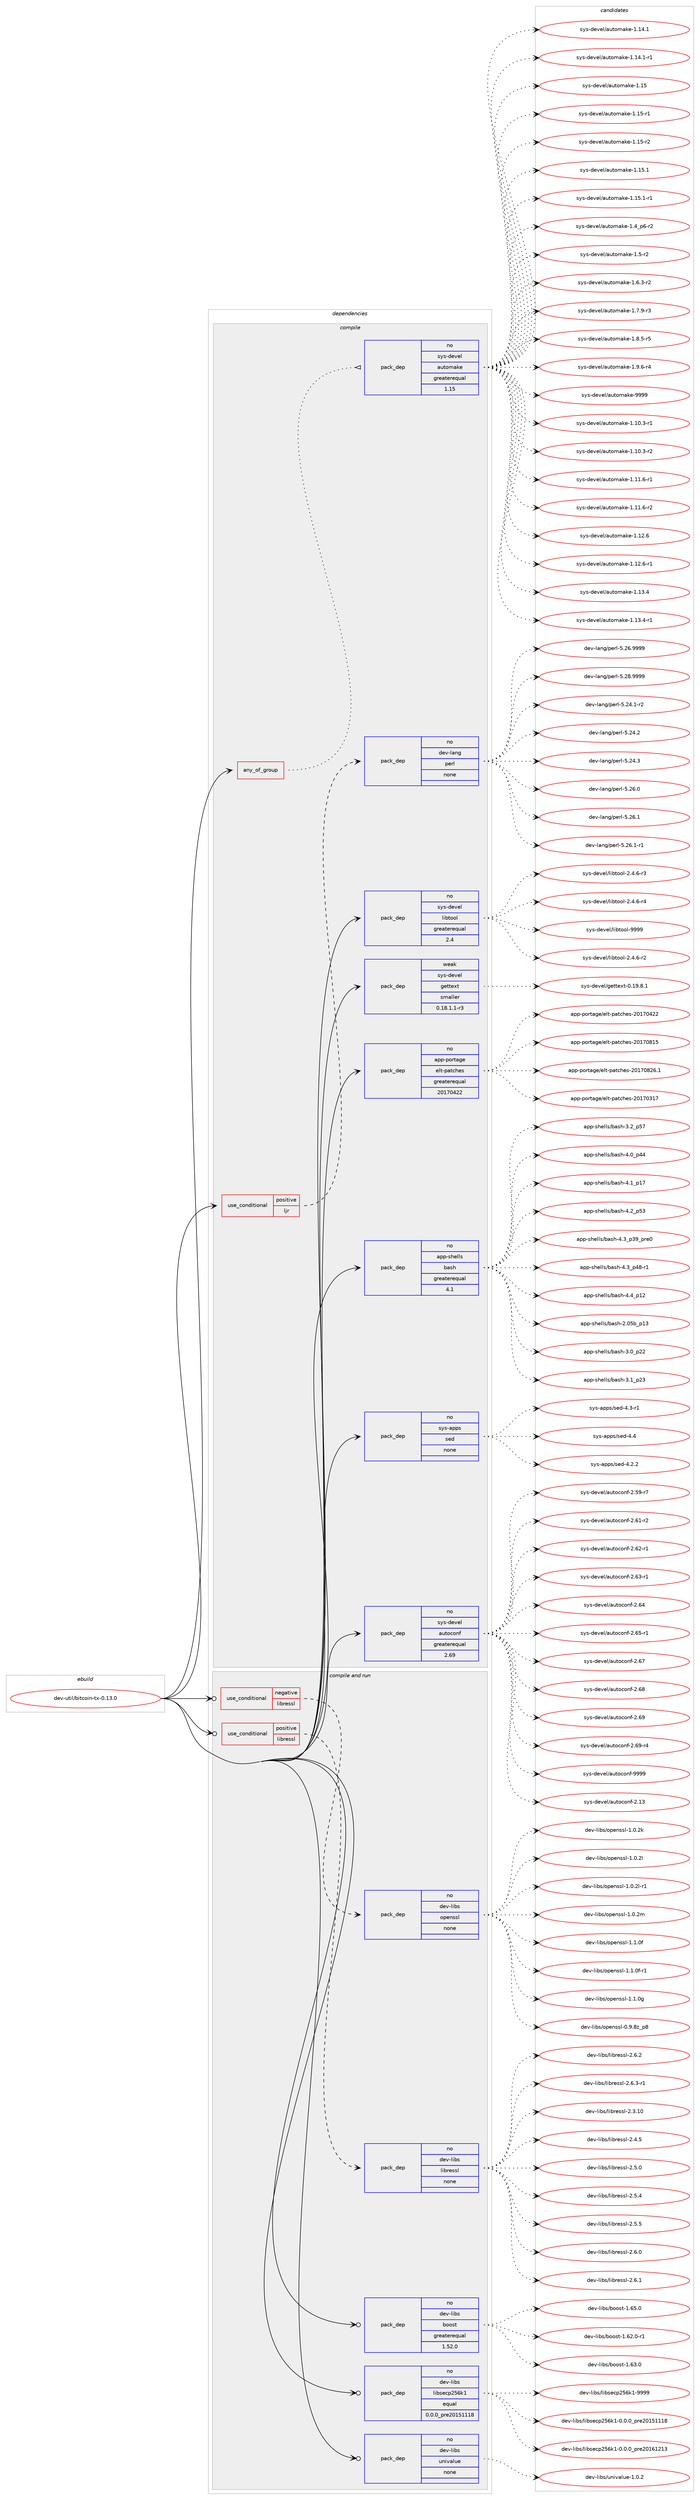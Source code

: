 digraph prolog {

# *************
# Graph options
# *************

newrank=true;
concentrate=true;
compound=true;
graph [rankdir=LR,fontname=Helvetica,fontsize=10,ranksep=1.5];#, ranksep=2.5, nodesep=0.2];
edge  [arrowhead=vee];
node  [fontname=Helvetica,fontsize=10];

# **********
# The ebuild
# **********

subgraph cluster_leftcol {
color=gray;
rank=same;
label=<<i>ebuild</i>>;
id [label="dev-util/bitcoin-tx-0.13.0", color=red, width=4, href="../dev-util/bitcoin-tx-0.13.0.svg"];
}

# ****************
# The dependencies
# ****************

subgraph cluster_midcol {
color=gray;
label=<<i>dependencies</i>>;
subgraph cluster_compile {
fillcolor="#eeeeee";
style=filled;
label=<<i>compile</i>>;
subgraph any4150 {
dependency281987 [label=<<TABLE BORDER="0" CELLBORDER="1" CELLSPACING="0" CELLPADDING="4"><TR><TD CELLPADDING="10">any_of_group</TD></TR></TABLE>>, shape=none, color=red];subgraph pack200466 {
dependency281988 [label=<<TABLE BORDER="0" CELLBORDER="1" CELLSPACING="0" CELLPADDING="4" WIDTH="220"><TR><TD ROWSPAN="6" CELLPADDING="30">pack_dep</TD></TR><TR><TD WIDTH="110">no</TD></TR><TR><TD>sys-devel</TD></TR><TR><TD>automake</TD></TR><TR><TD>greaterequal</TD></TR><TR><TD>1.15</TD></TR></TABLE>>, shape=none, color=blue];
}
dependency281987:e -> dependency281988:w [weight=20,style="dotted",arrowhead="oinv"];
}
id:e -> dependency281987:w [weight=20,style="solid",arrowhead="vee"];
subgraph cond77323 {
dependency281989 [label=<<TABLE BORDER="0" CELLBORDER="1" CELLSPACING="0" CELLPADDING="4"><TR><TD ROWSPAN="3" CELLPADDING="10">use_conditional</TD></TR><TR><TD>positive</TD></TR><TR><TD>ljr</TD></TR></TABLE>>, shape=none, color=red];
subgraph pack200467 {
dependency281990 [label=<<TABLE BORDER="0" CELLBORDER="1" CELLSPACING="0" CELLPADDING="4" WIDTH="220"><TR><TD ROWSPAN="6" CELLPADDING="30">pack_dep</TD></TR><TR><TD WIDTH="110">no</TD></TR><TR><TD>dev-lang</TD></TR><TR><TD>perl</TD></TR><TR><TD>none</TD></TR><TR><TD></TD></TR></TABLE>>, shape=none, color=blue];
}
dependency281989:e -> dependency281990:w [weight=20,style="dashed",arrowhead="vee"];
}
id:e -> dependency281989:w [weight=20,style="solid",arrowhead="vee"];
subgraph pack200468 {
dependency281991 [label=<<TABLE BORDER="0" CELLBORDER="1" CELLSPACING="0" CELLPADDING="4" WIDTH="220"><TR><TD ROWSPAN="6" CELLPADDING="30">pack_dep</TD></TR><TR><TD WIDTH="110">no</TD></TR><TR><TD>app-portage</TD></TR><TR><TD>elt-patches</TD></TR><TR><TD>greaterequal</TD></TR><TR><TD>20170422</TD></TR></TABLE>>, shape=none, color=blue];
}
id:e -> dependency281991:w [weight=20,style="solid",arrowhead="vee"];
subgraph pack200469 {
dependency281992 [label=<<TABLE BORDER="0" CELLBORDER="1" CELLSPACING="0" CELLPADDING="4" WIDTH="220"><TR><TD ROWSPAN="6" CELLPADDING="30">pack_dep</TD></TR><TR><TD WIDTH="110">no</TD></TR><TR><TD>app-shells</TD></TR><TR><TD>bash</TD></TR><TR><TD>greaterequal</TD></TR><TR><TD>4.1</TD></TR></TABLE>>, shape=none, color=blue];
}
id:e -> dependency281992:w [weight=20,style="solid",arrowhead="vee"];
subgraph pack200470 {
dependency281993 [label=<<TABLE BORDER="0" CELLBORDER="1" CELLSPACING="0" CELLPADDING="4" WIDTH="220"><TR><TD ROWSPAN="6" CELLPADDING="30">pack_dep</TD></TR><TR><TD WIDTH="110">no</TD></TR><TR><TD>sys-apps</TD></TR><TR><TD>sed</TD></TR><TR><TD>none</TD></TR><TR><TD></TD></TR></TABLE>>, shape=none, color=blue];
}
id:e -> dependency281993:w [weight=20,style="solid",arrowhead="vee"];
subgraph pack200471 {
dependency281994 [label=<<TABLE BORDER="0" CELLBORDER="1" CELLSPACING="0" CELLPADDING="4" WIDTH="220"><TR><TD ROWSPAN="6" CELLPADDING="30">pack_dep</TD></TR><TR><TD WIDTH="110">no</TD></TR><TR><TD>sys-devel</TD></TR><TR><TD>autoconf</TD></TR><TR><TD>greaterequal</TD></TR><TR><TD>2.69</TD></TR></TABLE>>, shape=none, color=blue];
}
id:e -> dependency281994:w [weight=20,style="solid",arrowhead="vee"];
subgraph pack200472 {
dependency281995 [label=<<TABLE BORDER="0" CELLBORDER="1" CELLSPACING="0" CELLPADDING="4" WIDTH="220"><TR><TD ROWSPAN="6" CELLPADDING="30">pack_dep</TD></TR><TR><TD WIDTH="110">no</TD></TR><TR><TD>sys-devel</TD></TR><TR><TD>libtool</TD></TR><TR><TD>greaterequal</TD></TR><TR><TD>2.4</TD></TR></TABLE>>, shape=none, color=blue];
}
id:e -> dependency281995:w [weight=20,style="solid",arrowhead="vee"];
subgraph pack200473 {
dependency281996 [label=<<TABLE BORDER="0" CELLBORDER="1" CELLSPACING="0" CELLPADDING="4" WIDTH="220"><TR><TD ROWSPAN="6" CELLPADDING="30">pack_dep</TD></TR><TR><TD WIDTH="110">weak</TD></TR><TR><TD>sys-devel</TD></TR><TR><TD>gettext</TD></TR><TR><TD>smaller</TD></TR><TR><TD>0.18.1.1-r3</TD></TR></TABLE>>, shape=none, color=blue];
}
id:e -> dependency281996:w [weight=20,style="solid",arrowhead="vee"];
}
subgraph cluster_compileandrun {
fillcolor="#eeeeee";
style=filled;
label=<<i>compile and run</i>>;
subgraph cond77324 {
dependency281997 [label=<<TABLE BORDER="0" CELLBORDER="1" CELLSPACING="0" CELLPADDING="4"><TR><TD ROWSPAN="3" CELLPADDING="10">use_conditional</TD></TR><TR><TD>negative</TD></TR><TR><TD>libressl</TD></TR></TABLE>>, shape=none, color=red];
subgraph pack200474 {
dependency281998 [label=<<TABLE BORDER="0" CELLBORDER="1" CELLSPACING="0" CELLPADDING="4" WIDTH="220"><TR><TD ROWSPAN="6" CELLPADDING="30">pack_dep</TD></TR><TR><TD WIDTH="110">no</TD></TR><TR><TD>dev-libs</TD></TR><TR><TD>openssl</TD></TR><TR><TD>none</TD></TR><TR><TD></TD></TR></TABLE>>, shape=none, color=blue];
}
dependency281997:e -> dependency281998:w [weight=20,style="dashed",arrowhead="vee"];
}
id:e -> dependency281997:w [weight=20,style="solid",arrowhead="odotvee"];
subgraph cond77325 {
dependency281999 [label=<<TABLE BORDER="0" CELLBORDER="1" CELLSPACING="0" CELLPADDING="4"><TR><TD ROWSPAN="3" CELLPADDING="10">use_conditional</TD></TR><TR><TD>positive</TD></TR><TR><TD>libressl</TD></TR></TABLE>>, shape=none, color=red];
subgraph pack200475 {
dependency282000 [label=<<TABLE BORDER="0" CELLBORDER="1" CELLSPACING="0" CELLPADDING="4" WIDTH="220"><TR><TD ROWSPAN="6" CELLPADDING="30">pack_dep</TD></TR><TR><TD WIDTH="110">no</TD></TR><TR><TD>dev-libs</TD></TR><TR><TD>libressl</TD></TR><TR><TD>none</TD></TR><TR><TD></TD></TR></TABLE>>, shape=none, color=blue];
}
dependency281999:e -> dependency282000:w [weight=20,style="dashed",arrowhead="vee"];
}
id:e -> dependency281999:w [weight=20,style="solid",arrowhead="odotvee"];
subgraph pack200476 {
dependency282001 [label=<<TABLE BORDER="0" CELLBORDER="1" CELLSPACING="0" CELLPADDING="4" WIDTH="220"><TR><TD ROWSPAN="6" CELLPADDING="30">pack_dep</TD></TR><TR><TD WIDTH="110">no</TD></TR><TR><TD>dev-libs</TD></TR><TR><TD>boost</TD></TR><TR><TD>greaterequal</TD></TR><TR><TD>1.52.0</TD></TR></TABLE>>, shape=none, color=blue];
}
id:e -> dependency282001:w [weight=20,style="solid",arrowhead="odotvee"];
subgraph pack200477 {
dependency282002 [label=<<TABLE BORDER="0" CELLBORDER="1" CELLSPACING="0" CELLPADDING="4" WIDTH="220"><TR><TD ROWSPAN="6" CELLPADDING="30">pack_dep</TD></TR><TR><TD WIDTH="110">no</TD></TR><TR><TD>dev-libs</TD></TR><TR><TD>libsecp256k1</TD></TR><TR><TD>equal</TD></TR><TR><TD>0.0.0_pre20151118</TD></TR></TABLE>>, shape=none, color=blue];
}
id:e -> dependency282002:w [weight=20,style="solid",arrowhead="odotvee"];
subgraph pack200478 {
dependency282003 [label=<<TABLE BORDER="0" CELLBORDER="1" CELLSPACING="0" CELLPADDING="4" WIDTH="220"><TR><TD ROWSPAN="6" CELLPADDING="30">pack_dep</TD></TR><TR><TD WIDTH="110">no</TD></TR><TR><TD>dev-libs</TD></TR><TR><TD>univalue</TD></TR><TR><TD>none</TD></TR><TR><TD></TD></TR></TABLE>>, shape=none, color=blue];
}
id:e -> dependency282003:w [weight=20,style="solid",arrowhead="odotvee"];
}
subgraph cluster_run {
fillcolor="#eeeeee";
style=filled;
label=<<i>run</i>>;
}
}

# **************
# The candidates
# **************

subgraph cluster_choices {
rank=same;
color=gray;
label=<<i>candidates</i>>;

subgraph choice200466 {
color=black;
nodesep=1;
choice11512111545100101118101108479711711611110997107101454946494846514511449 [label="sys-devel/automake-1.10.3-r1", color=red, width=4,href="../sys-devel/automake-1.10.3-r1.svg"];
choice11512111545100101118101108479711711611110997107101454946494846514511450 [label="sys-devel/automake-1.10.3-r2", color=red, width=4,href="../sys-devel/automake-1.10.3-r2.svg"];
choice11512111545100101118101108479711711611110997107101454946494946544511449 [label="sys-devel/automake-1.11.6-r1", color=red, width=4,href="../sys-devel/automake-1.11.6-r1.svg"];
choice11512111545100101118101108479711711611110997107101454946494946544511450 [label="sys-devel/automake-1.11.6-r2", color=red, width=4,href="../sys-devel/automake-1.11.6-r2.svg"];
choice1151211154510010111810110847971171161111099710710145494649504654 [label="sys-devel/automake-1.12.6", color=red, width=4,href="../sys-devel/automake-1.12.6.svg"];
choice11512111545100101118101108479711711611110997107101454946495046544511449 [label="sys-devel/automake-1.12.6-r1", color=red, width=4,href="../sys-devel/automake-1.12.6-r1.svg"];
choice1151211154510010111810110847971171161111099710710145494649514652 [label="sys-devel/automake-1.13.4", color=red, width=4,href="../sys-devel/automake-1.13.4.svg"];
choice11512111545100101118101108479711711611110997107101454946495146524511449 [label="sys-devel/automake-1.13.4-r1", color=red, width=4,href="../sys-devel/automake-1.13.4-r1.svg"];
choice1151211154510010111810110847971171161111099710710145494649524649 [label="sys-devel/automake-1.14.1", color=red, width=4,href="../sys-devel/automake-1.14.1.svg"];
choice11512111545100101118101108479711711611110997107101454946495246494511449 [label="sys-devel/automake-1.14.1-r1", color=red, width=4,href="../sys-devel/automake-1.14.1-r1.svg"];
choice115121115451001011181011084797117116111109971071014549464953 [label="sys-devel/automake-1.15", color=red, width=4,href="../sys-devel/automake-1.15.svg"];
choice1151211154510010111810110847971171161111099710710145494649534511449 [label="sys-devel/automake-1.15-r1", color=red, width=4,href="../sys-devel/automake-1.15-r1.svg"];
choice1151211154510010111810110847971171161111099710710145494649534511450 [label="sys-devel/automake-1.15-r2", color=red, width=4,href="../sys-devel/automake-1.15-r2.svg"];
choice1151211154510010111810110847971171161111099710710145494649534649 [label="sys-devel/automake-1.15.1", color=red, width=4,href="../sys-devel/automake-1.15.1.svg"];
choice11512111545100101118101108479711711611110997107101454946495346494511449 [label="sys-devel/automake-1.15.1-r1", color=red, width=4,href="../sys-devel/automake-1.15.1-r1.svg"];
choice115121115451001011181011084797117116111109971071014549465295112544511450 [label="sys-devel/automake-1.4_p6-r2", color=red, width=4,href="../sys-devel/automake-1.4_p6-r2.svg"];
choice11512111545100101118101108479711711611110997107101454946534511450 [label="sys-devel/automake-1.5-r2", color=red, width=4,href="../sys-devel/automake-1.5-r2.svg"];
choice115121115451001011181011084797117116111109971071014549465446514511450 [label="sys-devel/automake-1.6.3-r2", color=red, width=4,href="../sys-devel/automake-1.6.3-r2.svg"];
choice115121115451001011181011084797117116111109971071014549465546574511451 [label="sys-devel/automake-1.7.9-r3", color=red, width=4,href="../sys-devel/automake-1.7.9-r3.svg"];
choice115121115451001011181011084797117116111109971071014549465646534511453 [label="sys-devel/automake-1.8.5-r5", color=red, width=4,href="../sys-devel/automake-1.8.5-r5.svg"];
choice115121115451001011181011084797117116111109971071014549465746544511452 [label="sys-devel/automake-1.9.6-r4", color=red, width=4,href="../sys-devel/automake-1.9.6-r4.svg"];
choice115121115451001011181011084797117116111109971071014557575757 [label="sys-devel/automake-9999", color=red, width=4,href="../sys-devel/automake-9999.svg"];
dependency281988:e -> choice11512111545100101118101108479711711611110997107101454946494846514511449:w [style=dotted,weight="100"];
dependency281988:e -> choice11512111545100101118101108479711711611110997107101454946494846514511450:w [style=dotted,weight="100"];
dependency281988:e -> choice11512111545100101118101108479711711611110997107101454946494946544511449:w [style=dotted,weight="100"];
dependency281988:e -> choice11512111545100101118101108479711711611110997107101454946494946544511450:w [style=dotted,weight="100"];
dependency281988:e -> choice1151211154510010111810110847971171161111099710710145494649504654:w [style=dotted,weight="100"];
dependency281988:e -> choice11512111545100101118101108479711711611110997107101454946495046544511449:w [style=dotted,weight="100"];
dependency281988:e -> choice1151211154510010111810110847971171161111099710710145494649514652:w [style=dotted,weight="100"];
dependency281988:e -> choice11512111545100101118101108479711711611110997107101454946495146524511449:w [style=dotted,weight="100"];
dependency281988:e -> choice1151211154510010111810110847971171161111099710710145494649524649:w [style=dotted,weight="100"];
dependency281988:e -> choice11512111545100101118101108479711711611110997107101454946495246494511449:w [style=dotted,weight="100"];
dependency281988:e -> choice115121115451001011181011084797117116111109971071014549464953:w [style=dotted,weight="100"];
dependency281988:e -> choice1151211154510010111810110847971171161111099710710145494649534511449:w [style=dotted,weight="100"];
dependency281988:e -> choice1151211154510010111810110847971171161111099710710145494649534511450:w [style=dotted,weight="100"];
dependency281988:e -> choice1151211154510010111810110847971171161111099710710145494649534649:w [style=dotted,weight="100"];
dependency281988:e -> choice11512111545100101118101108479711711611110997107101454946495346494511449:w [style=dotted,weight="100"];
dependency281988:e -> choice115121115451001011181011084797117116111109971071014549465295112544511450:w [style=dotted,weight="100"];
dependency281988:e -> choice11512111545100101118101108479711711611110997107101454946534511450:w [style=dotted,weight="100"];
dependency281988:e -> choice115121115451001011181011084797117116111109971071014549465446514511450:w [style=dotted,weight="100"];
dependency281988:e -> choice115121115451001011181011084797117116111109971071014549465546574511451:w [style=dotted,weight="100"];
dependency281988:e -> choice115121115451001011181011084797117116111109971071014549465646534511453:w [style=dotted,weight="100"];
dependency281988:e -> choice115121115451001011181011084797117116111109971071014549465746544511452:w [style=dotted,weight="100"];
dependency281988:e -> choice115121115451001011181011084797117116111109971071014557575757:w [style=dotted,weight="100"];
}
subgraph choice200467 {
color=black;
nodesep=1;
choice100101118451089711010347112101114108455346505246494511450 [label="dev-lang/perl-5.24.1-r2", color=red, width=4,href="../dev-lang/perl-5.24.1-r2.svg"];
choice10010111845108971101034711210111410845534650524650 [label="dev-lang/perl-5.24.2", color=red, width=4,href="../dev-lang/perl-5.24.2.svg"];
choice10010111845108971101034711210111410845534650524651 [label="dev-lang/perl-5.24.3", color=red, width=4,href="../dev-lang/perl-5.24.3.svg"];
choice10010111845108971101034711210111410845534650544648 [label="dev-lang/perl-5.26.0", color=red, width=4,href="../dev-lang/perl-5.26.0.svg"];
choice10010111845108971101034711210111410845534650544649 [label="dev-lang/perl-5.26.1", color=red, width=4,href="../dev-lang/perl-5.26.1.svg"];
choice100101118451089711010347112101114108455346505446494511449 [label="dev-lang/perl-5.26.1-r1", color=red, width=4,href="../dev-lang/perl-5.26.1-r1.svg"];
choice10010111845108971101034711210111410845534650544657575757 [label="dev-lang/perl-5.26.9999", color=red, width=4,href="../dev-lang/perl-5.26.9999.svg"];
choice10010111845108971101034711210111410845534650564657575757 [label="dev-lang/perl-5.28.9999", color=red, width=4,href="../dev-lang/perl-5.28.9999.svg"];
dependency281990:e -> choice100101118451089711010347112101114108455346505246494511450:w [style=dotted,weight="100"];
dependency281990:e -> choice10010111845108971101034711210111410845534650524650:w [style=dotted,weight="100"];
dependency281990:e -> choice10010111845108971101034711210111410845534650524651:w [style=dotted,weight="100"];
dependency281990:e -> choice10010111845108971101034711210111410845534650544648:w [style=dotted,weight="100"];
dependency281990:e -> choice10010111845108971101034711210111410845534650544649:w [style=dotted,weight="100"];
dependency281990:e -> choice100101118451089711010347112101114108455346505446494511449:w [style=dotted,weight="100"];
dependency281990:e -> choice10010111845108971101034711210111410845534650544657575757:w [style=dotted,weight="100"];
dependency281990:e -> choice10010111845108971101034711210111410845534650564657575757:w [style=dotted,weight="100"];
}
subgraph choice200468 {
color=black;
nodesep=1;
choice97112112451121111141169710310147101108116451129711699104101115455048495548514955 [label="app-portage/elt-patches-20170317", color=red, width=4,href="../app-portage/elt-patches-20170317.svg"];
choice97112112451121111141169710310147101108116451129711699104101115455048495548525050 [label="app-portage/elt-patches-20170422", color=red, width=4,href="../app-portage/elt-patches-20170422.svg"];
choice97112112451121111141169710310147101108116451129711699104101115455048495548564953 [label="app-portage/elt-patches-20170815", color=red, width=4,href="../app-portage/elt-patches-20170815.svg"];
choice971121124511211111411697103101471011081164511297116991041011154550484955485650544649 [label="app-portage/elt-patches-20170826.1", color=red, width=4,href="../app-portage/elt-patches-20170826.1.svg"];
dependency281991:e -> choice97112112451121111141169710310147101108116451129711699104101115455048495548514955:w [style=dotted,weight="100"];
dependency281991:e -> choice97112112451121111141169710310147101108116451129711699104101115455048495548525050:w [style=dotted,weight="100"];
dependency281991:e -> choice97112112451121111141169710310147101108116451129711699104101115455048495548564953:w [style=dotted,weight="100"];
dependency281991:e -> choice971121124511211111411697103101471011081164511297116991041011154550484955485650544649:w [style=dotted,weight="100"];
}
subgraph choice200469 {
color=black;
nodesep=1;
choice9711211245115104101108108115479897115104455046485398951124951 [label="app-shells/bash-2.05b_p13", color=red, width=4,href="../app-shells/bash-2.05b_p13.svg"];
choice971121124511510410110810811547989711510445514648951125050 [label="app-shells/bash-3.0_p22", color=red, width=4,href="../app-shells/bash-3.0_p22.svg"];
choice971121124511510410110810811547989711510445514649951125051 [label="app-shells/bash-3.1_p23", color=red, width=4,href="../app-shells/bash-3.1_p23.svg"];
choice971121124511510410110810811547989711510445514650951125355 [label="app-shells/bash-3.2_p57", color=red, width=4,href="../app-shells/bash-3.2_p57.svg"];
choice971121124511510410110810811547989711510445524648951125252 [label="app-shells/bash-4.0_p44", color=red, width=4,href="../app-shells/bash-4.0_p44.svg"];
choice971121124511510410110810811547989711510445524649951124955 [label="app-shells/bash-4.1_p17", color=red, width=4,href="../app-shells/bash-4.1_p17.svg"];
choice971121124511510410110810811547989711510445524650951125351 [label="app-shells/bash-4.2_p53", color=red, width=4,href="../app-shells/bash-4.2_p53.svg"];
choice9711211245115104101108108115479897115104455246519511251579511211410148 [label="app-shells/bash-4.3_p39_pre0", color=red, width=4,href="../app-shells/bash-4.3_p39_pre0.svg"];
choice9711211245115104101108108115479897115104455246519511252564511449 [label="app-shells/bash-4.3_p48-r1", color=red, width=4,href="../app-shells/bash-4.3_p48-r1.svg"];
choice971121124511510410110810811547989711510445524652951124950 [label="app-shells/bash-4.4_p12", color=red, width=4,href="../app-shells/bash-4.4_p12.svg"];
dependency281992:e -> choice9711211245115104101108108115479897115104455046485398951124951:w [style=dotted,weight="100"];
dependency281992:e -> choice971121124511510410110810811547989711510445514648951125050:w [style=dotted,weight="100"];
dependency281992:e -> choice971121124511510410110810811547989711510445514649951125051:w [style=dotted,weight="100"];
dependency281992:e -> choice971121124511510410110810811547989711510445514650951125355:w [style=dotted,weight="100"];
dependency281992:e -> choice971121124511510410110810811547989711510445524648951125252:w [style=dotted,weight="100"];
dependency281992:e -> choice971121124511510410110810811547989711510445524649951124955:w [style=dotted,weight="100"];
dependency281992:e -> choice971121124511510410110810811547989711510445524650951125351:w [style=dotted,weight="100"];
dependency281992:e -> choice9711211245115104101108108115479897115104455246519511251579511211410148:w [style=dotted,weight="100"];
dependency281992:e -> choice9711211245115104101108108115479897115104455246519511252564511449:w [style=dotted,weight="100"];
dependency281992:e -> choice971121124511510410110810811547989711510445524652951124950:w [style=dotted,weight="100"];
}
subgraph choice200470 {
color=black;
nodesep=1;
choice115121115459711211211547115101100455246504650 [label="sys-apps/sed-4.2.2", color=red, width=4,href="../sys-apps/sed-4.2.2.svg"];
choice115121115459711211211547115101100455246514511449 [label="sys-apps/sed-4.3-r1", color=red, width=4,href="../sys-apps/sed-4.3-r1.svg"];
choice11512111545971121121154711510110045524652 [label="sys-apps/sed-4.4", color=red, width=4,href="../sys-apps/sed-4.4.svg"];
dependency281993:e -> choice115121115459711211211547115101100455246504650:w [style=dotted,weight="100"];
dependency281993:e -> choice115121115459711211211547115101100455246514511449:w [style=dotted,weight="100"];
dependency281993:e -> choice11512111545971121121154711510110045524652:w [style=dotted,weight="100"];
}
subgraph choice200471 {
color=black;
nodesep=1;
choice115121115451001011181011084797117116111991111101024550464951 [label="sys-devel/autoconf-2.13", color=red, width=4,href="../sys-devel/autoconf-2.13.svg"];
choice1151211154510010111810110847971171161119911111010245504653574511455 [label="sys-devel/autoconf-2.59-r7", color=red, width=4,href="../sys-devel/autoconf-2.59-r7.svg"];
choice1151211154510010111810110847971171161119911111010245504654494511450 [label="sys-devel/autoconf-2.61-r2", color=red, width=4,href="../sys-devel/autoconf-2.61-r2.svg"];
choice1151211154510010111810110847971171161119911111010245504654504511449 [label="sys-devel/autoconf-2.62-r1", color=red, width=4,href="../sys-devel/autoconf-2.62-r1.svg"];
choice1151211154510010111810110847971171161119911111010245504654514511449 [label="sys-devel/autoconf-2.63-r1", color=red, width=4,href="../sys-devel/autoconf-2.63-r1.svg"];
choice115121115451001011181011084797117116111991111101024550465452 [label="sys-devel/autoconf-2.64", color=red, width=4,href="../sys-devel/autoconf-2.64.svg"];
choice1151211154510010111810110847971171161119911111010245504654534511449 [label="sys-devel/autoconf-2.65-r1", color=red, width=4,href="../sys-devel/autoconf-2.65-r1.svg"];
choice115121115451001011181011084797117116111991111101024550465455 [label="sys-devel/autoconf-2.67", color=red, width=4,href="../sys-devel/autoconf-2.67.svg"];
choice115121115451001011181011084797117116111991111101024550465456 [label="sys-devel/autoconf-2.68", color=red, width=4,href="../sys-devel/autoconf-2.68.svg"];
choice115121115451001011181011084797117116111991111101024550465457 [label="sys-devel/autoconf-2.69", color=red, width=4,href="../sys-devel/autoconf-2.69.svg"];
choice1151211154510010111810110847971171161119911111010245504654574511452 [label="sys-devel/autoconf-2.69-r4", color=red, width=4,href="../sys-devel/autoconf-2.69-r4.svg"];
choice115121115451001011181011084797117116111991111101024557575757 [label="sys-devel/autoconf-9999", color=red, width=4,href="../sys-devel/autoconf-9999.svg"];
dependency281994:e -> choice115121115451001011181011084797117116111991111101024550464951:w [style=dotted,weight="100"];
dependency281994:e -> choice1151211154510010111810110847971171161119911111010245504653574511455:w [style=dotted,weight="100"];
dependency281994:e -> choice1151211154510010111810110847971171161119911111010245504654494511450:w [style=dotted,weight="100"];
dependency281994:e -> choice1151211154510010111810110847971171161119911111010245504654504511449:w [style=dotted,weight="100"];
dependency281994:e -> choice1151211154510010111810110847971171161119911111010245504654514511449:w [style=dotted,weight="100"];
dependency281994:e -> choice115121115451001011181011084797117116111991111101024550465452:w [style=dotted,weight="100"];
dependency281994:e -> choice1151211154510010111810110847971171161119911111010245504654534511449:w [style=dotted,weight="100"];
dependency281994:e -> choice115121115451001011181011084797117116111991111101024550465455:w [style=dotted,weight="100"];
dependency281994:e -> choice115121115451001011181011084797117116111991111101024550465456:w [style=dotted,weight="100"];
dependency281994:e -> choice115121115451001011181011084797117116111991111101024550465457:w [style=dotted,weight="100"];
dependency281994:e -> choice1151211154510010111810110847971171161119911111010245504654574511452:w [style=dotted,weight="100"];
dependency281994:e -> choice115121115451001011181011084797117116111991111101024557575757:w [style=dotted,weight="100"];
}
subgraph choice200472 {
color=black;
nodesep=1;
choice1151211154510010111810110847108105981161111111084550465246544511450 [label="sys-devel/libtool-2.4.6-r2", color=red, width=4,href="../sys-devel/libtool-2.4.6-r2.svg"];
choice1151211154510010111810110847108105981161111111084550465246544511451 [label="sys-devel/libtool-2.4.6-r3", color=red, width=4,href="../sys-devel/libtool-2.4.6-r3.svg"];
choice1151211154510010111810110847108105981161111111084550465246544511452 [label="sys-devel/libtool-2.4.6-r4", color=red, width=4,href="../sys-devel/libtool-2.4.6-r4.svg"];
choice1151211154510010111810110847108105981161111111084557575757 [label="sys-devel/libtool-9999", color=red, width=4,href="../sys-devel/libtool-9999.svg"];
dependency281995:e -> choice1151211154510010111810110847108105981161111111084550465246544511450:w [style=dotted,weight="100"];
dependency281995:e -> choice1151211154510010111810110847108105981161111111084550465246544511451:w [style=dotted,weight="100"];
dependency281995:e -> choice1151211154510010111810110847108105981161111111084550465246544511452:w [style=dotted,weight="100"];
dependency281995:e -> choice1151211154510010111810110847108105981161111111084557575757:w [style=dotted,weight="100"];
}
subgraph choice200473 {
color=black;
nodesep=1;
choice1151211154510010111810110847103101116116101120116454846495746564649 [label="sys-devel/gettext-0.19.8.1", color=red, width=4,href="../sys-devel/gettext-0.19.8.1.svg"];
dependency281996:e -> choice1151211154510010111810110847103101116116101120116454846495746564649:w [style=dotted,weight="100"];
}
subgraph choice200474 {
color=black;
nodesep=1;
choice1001011184510810598115471111121011101151151084548465746561229511256 [label="dev-libs/openssl-0.9.8z_p8", color=red, width=4,href="../dev-libs/openssl-0.9.8z_p8.svg"];
choice100101118451081059811547111112101110115115108454946484650107 [label="dev-libs/openssl-1.0.2k", color=red, width=4,href="../dev-libs/openssl-1.0.2k.svg"];
choice100101118451081059811547111112101110115115108454946484650108 [label="dev-libs/openssl-1.0.2l", color=red, width=4,href="../dev-libs/openssl-1.0.2l.svg"];
choice1001011184510810598115471111121011101151151084549464846501084511449 [label="dev-libs/openssl-1.0.2l-r1", color=red, width=4,href="../dev-libs/openssl-1.0.2l-r1.svg"];
choice100101118451081059811547111112101110115115108454946484650109 [label="dev-libs/openssl-1.0.2m", color=red, width=4,href="../dev-libs/openssl-1.0.2m.svg"];
choice100101118451081059811547111112101110115115108454946494648102 [label="dev-libs/openssl-1.1.0f", color=red, width=4,href="../dev-libs/openssl-1.1.0f.svg"];
choice1001011184510810598115471111121011101151151084549464946481024511449 [label="dev-libs/openssl-1.1.0f-r1", color=red, width=4,href="../dev-libs/openssl-1.1.0f-r1.svg"];
choice100101118451081059811547111112101110115115108454946494648103 [label="dev-libs/openssl-1.1.0g", color=red, width=4,href="../dev-libs/openssl-1.1.0g.svg"];
dependency281998:e -> choice1001011184510810598115471111121011101151151084548465746561229511256:w [style=dotted,weight="100"];
dependency281998:e -> choice100101118451081059811547111112101110115115108454946484650107:w [style=dotted,weight="100"];
dependency281998:e -> choice100101118451081059811547111112101110115115108454946484650108:w [style=dotted,weight="100"];
dependency281998:e -> choice1001011184510810598115471111121011101151151084549464846501084511449:w [style=dotted,weight="100"];
dependency281998:e -> choice100101118451081059811547111112101110115115108454946484650109:w [style=dotted,weight="100"];
dependency281998:e -> choice100101118451081059811547111112101110115115108454946494648102:w [style=dotted,weight="100"];
dependency281998:e -> choice1001011184510810598115471111121011101151151084549464946481024511449:w [style=dotted,weight="100"];
dependency281998:e -> choice100101118451081059811547111112101110115115108454946494648103:w [style=dotted,weight="100"];
}
subgraph choice200475 {
color=black;
nodesep=1;
choice1001011184510810598115471081059811410111511510845504651464948 [label="dev-libs/libressl-2.3.10", color=red, width=4,href="../dev-libs/libressl-2.3.10.svg"];
choice10010111845108105981154710810598114101115115108455046524653 [label="dev-libs/libressl-2.4.5", color=red, width=4,href="../dev-libs/libressl-2.4.5.svg"];
choice10010111845108105981154710810598114101115115108455046534648 [label="dev-libs/libressl-2.5.0", color=red, width=4,href="../dev-libs/libressl-2.5.0.svg"];
choice10010111845108105981154710810598114101115115108455046534652 [label="dev-libs/libressl-2.5.4", color=red, width=4,href="../dev-libs/libressl-2.5.4.svg"];
choice10010111845108105981154710810598114101115115108455046534653 [label="dev-libs/libressl-2.5.5", color=red, width=4,href="../dev-libs/libressl-2.5.5.svg"];
choice10010111845108105981154710810598114101115115108455046544648 [label="dev-libs/libressl-2.6.0", color=red, width=4,href="../dev-libs/libressl-2.6.0.svg"];
choice10010111845108105981154710810598114101115115108455046544649 [label="dev-libs/libressl-2.6.1", color=red, width=4,href="../dev-libs/libressl-2.6.1.svg"];
choice10010111845108105981154710810598114101115115108455046544650 [label="dev-libs/libressl-2.6.2", color=red, width=4,href="../dev-libs/libressl-2.6.2.svg"];
choice100101118451081059811547108105981141011151151084550465446514511449 [label="dev-libs/libressl-2.6.3-r1", color=red, width=4,href="../dev-libs/libressl-2.6.3-r1.svg"];
dependency282000:e -> choice1001011184510810598115471081059811410111511510845504651464948:w [style=dotted,weight="100"];
dependency282000:e -> choice10010111845108105981154710810598114101115115108455046524653:w [style=dotted,weight="100"];
dependency282000:e -> choice10010111845108105981154710810598114101115115108455046534648:w [style=dotted,weight="100"];
dependency282000:e -> choice10010111845108105981154710810598114101115115108455046534652:w [style=dotted,weight="100"];
dependency282000:e -> choice10010111845108105981154710810598114101115115108455046534653:w [style=dotted,weight="100"];
dependency282000:e -> choice10010111845108105981154710810598114101115115108455046544648:w [style=dotted,weight="100"];
dependency282000:e -> choice10010111845108105981154710810598114101115115108455046544649:w [style=dotted,weight="100"];
dependency282000:e -> choice10010111845108105981154710810598114101115115108455046544650:w [style=dotted,weight="100"];
dependency282000:e -> choice100101118451081059811547108105981141011151151084550465446514511449:w [style=dotted,weight="100"];
}
subgraph choice200476 {
color=black;
nodesep=1;
choice10010111845108105981154798111111115116454946545046484511449 [label="dev-libs/boost-1.62.0-r1", color=red, width=4,href="../dev-libs/boost-1.62.0-r1.svg"];
choice1001011184510810598115479811111111511645494654514648 [label="dev-libs/boost-1.63.0", color=red, width=4,href="../dev-libs/boost-1.63.0.svg"];
choice1001011184510810598115479811111111511645494654534648 [label="dev-libs/boost-1.65.0", color=red, width=4,href="../dev-libs/boost-1.65.0.svg"];
dependency282001:e -> choice10010111845108105981154798111111115116454946545046484511449:w [style=dotted,weight="100"];
dependency282001:e -> choice1001011184510810598115479811111111511645494654514648:w [style=dotted,weight="100"];
dependency282001:e -> choice1001011184510810598115479811111111511645494654534648:w [style=dotted,weight="100"];
}
subgraph choice200477 {
color=black;
nodesep=1;
choice100101118451081059811547108105981151019911250535410749454846484648951121141015048495349494956 [label="dev-libs/libsecp256k1-0.0.0_pre20151118", color=red, width=4,href="../dev-libs/libsecp256k1-0.0.0_pre20151118.svg"];
choice100101118451081059811547108105981151019911250535410749454846484648951121141015048495449504951 [label="dev-libs/libsecp256k1-0.0.0_pre20161213", color=red, width=4,href="../dev-libs/libsecp256k1-0.0.0_pre20161213.svg"];
choice1001011184510810598115471081059811510199112505354107494557575757 [label="dev-libs/libsecp256k1-9999", color=red, width=4,href="../dev-libs/libsecp256k1-9999.svg"];
dependency282002:e -> choice100101118451081059811547108105981151019911250535410749454846484648951121141015048495349494956:w [style=dotted,weight="100"];
dependency282002:e -> choice100101118451081059811547108105981151019911250535410749454846484648951121141015048495449504951:w [style=dotted,weight="100"];
dependency282002:e -> choice1001011184510810598115471081059811510199112505354107494557575757:w [style=dotted,weight="100"];
}
subgraph choice200478 {
color=black;
nodesep=1;
choice10010111845108105981154711711010511897108117101454946484650 [label="dev-libs/univalue-1.0.2", color=red, width=4,href="../dev-libs/univalue-1.0.2.svg"];
dependency282003:e -> choice10010111845108105981154711711010511897108117101454946484650:w [style=dotted,weight="100"];
}
}

}
